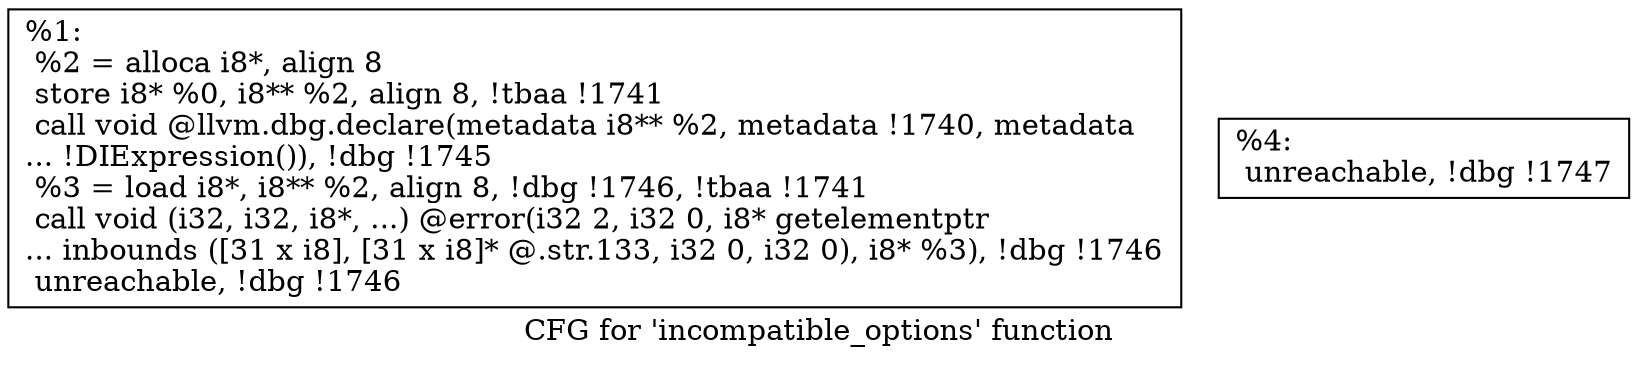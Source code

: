 digraph "CFG for 'incompatible_options' function" {
	label="CFG for 'incompatible_options' function";

	Node0x1e6f290 [shape=record,label="{%1:\l  %2 = alloca i8*, align 8\l  store i8* %0, i8** %2, align 8, !tbaa !1741\l  call void @llvm.dbg.declare(metadata i8** %2, metadata !1740, metadata\l... !DIExpression()), !dbg !1745\l  %3 = load i8*, i8** %2, align 8, !dbg !1746, !tbaa !1741\l  call void (i32, i32, i8*, ...) @error(i32 2, i32 0, i8* getelementptr\l... inbounds ([31 x i8], [31 x i8]* @.str.133, i32 0, i32 0), i8* %3), !dbg !1746\l  unreachable, !dbg !1746\l}"];
	Node0x1e71030 [shape=record,label="{%4:                                                  \l  unreachable, !dbg !1747\l}"];
}
